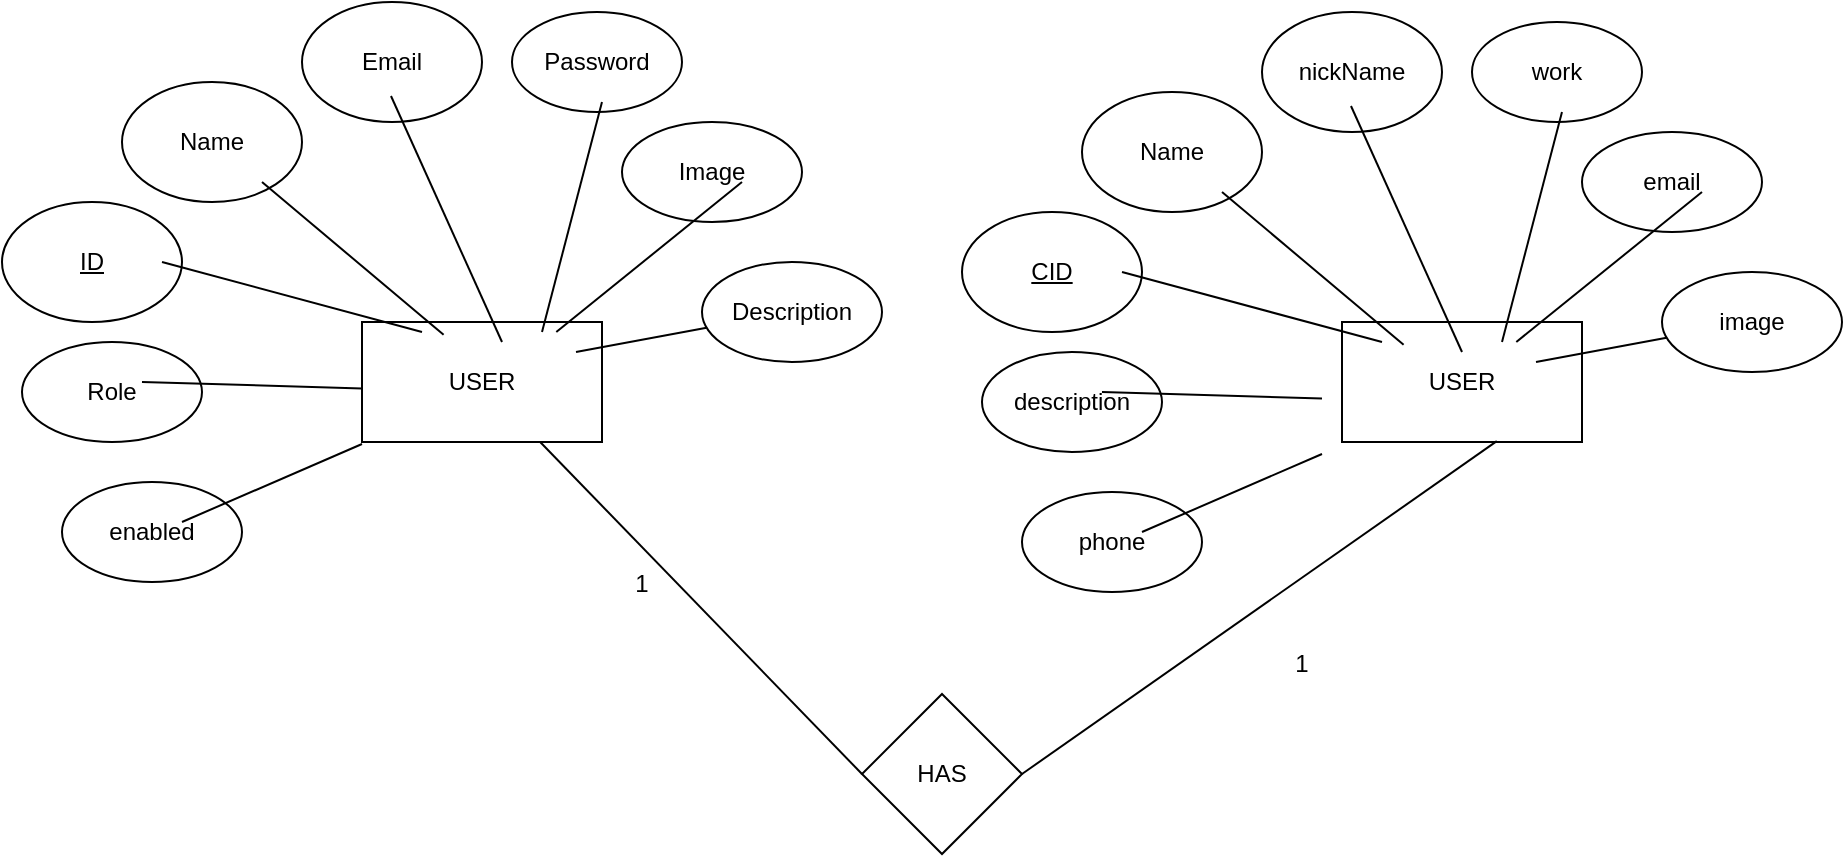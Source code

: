 <mxfile version="24.4.0" type="device">
  <diagram name="Page-1" id="HRYeZZNiMnqY3GU1EIhf">
    <mxGraphModel dx="1502" dy="564" grid="1" gridSize="10" guides="1" tooltips="1" connect="1" arrows="1" fold="1" page="1" pageScale="1" pageWidth="850" pageHeight="1100" math="0" shadow="0">
      <root>
        <mxCell id="0" />
        <mxCell id="1" parent="0" />
        <mxCell id="wEswStgh9E6GAKq3daX0-1" value="USER" style="rounded=0;whiteSpace=wrap;html=1;" vertex="1" parent="1">
          <mxGeometry x="190" y="264" width="120" height="60" as="geometry" />
        </mxCell>
        <mxCell id="wEswStgh9E6GAKq3daX0-4" value="Name" style="ellipse;whiteSpace=wrap;html=1;" vertex="1" parent="1">
          <mxGeometry x="70" y="144" width="90" height="60" as="geometry" />
        </mxCell>
        <mxCell id="wEswStgh9E6GAKq3daX0-5" value="&lt;u&gt;ID&lt;/u&gt;" style="ellipse;whiteSpace=wrap;html=1;" vertex="1" parent="1">
          <mxGeometry x="10" y="204" width="90" height="60" as="geometry" />
        </mxCell>
        <mxCell id="wEswStgh9E6GAKq3daX0-6" value="Email" style="ellipse;whiteSpace=wrap;html=1;" vertex="1" parent="1">
          <mxGeometry x="160" y="104" width="90" height="60" as="geometry" />
        </mxCell>
        <mxCell id="wEswStgh9E6GAKq3daX0-7" value="Role" style="ellipse;whiteSpace=wrap;html=1;" vertex="1" parent="1">
          <mxGeometry x="20" y="274" width="90" height="50" as="geometry" />
        </mxCell>
        <mxCell id="wEswStgh9E6GAKq3daX0-8" value="Password" style="ellipse;whiteSpace=wrap;html=1;" vertex="1" parent="1">
          <mxGeometry x="265" y="109" width="85" height="50" as="geometry" />
        </mxCell>
        <mxCell id="wEswStgh9E6GAKq3daX0-9" value="Image" style="ellipse;whiteSpace=wrap;html=1;" vertex="1" parent="1">
          <mxGeometry x="320" y="164" width="90" height="50" as="geometry" />
        </mxCell>
        <mxCell id="wEswStgh9E6GAKq3daX0-10" value="Description" style="ellipse;whiteSpace=wrap;html=1;" vertex="1" parent="1">
          <mxGeometry x="360" y="234" width="90" height="50" as="geometry" />
        </mxCell>
        <mxCell id="wEswStgh9E6GAKq3daX0-11" value="enabled" style="ellipse;whiteSpace=wrap;html=1;" vertex="1" parent="1">
          <mxGeometry x="40" y="344" width="90" height="50" as="geometry" />
        </mxCell>
        <mxCell id="wEswStgh9E6GAKq3daX0-12" value="" style="endArrow=none;html=1;rounded=0;exitX=0.34;exitY=0.023;exitDx=0;exitDy=0;exitPerimeter=0;" edge="1" parent="1">
          <mxGeometry width="50" height="50" relative="1" as="geometry">
            <mxPoint x="230.8" y="270.38" as="sourcePoint" />
            <mxPoint x="140" y="194" as="targetPoint" />
            <Array as="points">
              <mxPoint x="140" y="194" />
            </Array>
          </mxGeometry>
        </mxCell>
        <mxCell id="wEswStgh9E6GAKq3daX0-20" value="" style="endArrow=none;html=1;rounded=0;entryX=0.25;entryY=0;entryDx=0;entryDy=0;" edge="1" parent="1">
          <mxGeometry width="50" height="50" relative="1" as="geometry">
            <mxPoint x="90" y="234" as="sourcePoint" />
            <mxPoint x="220" y="269" as="targetPoint" />
            <Array as="points">
              <mxPoint x="90" y="234" />
            </Array>
          </mxGeometry>
        </mxCell>
        <mxCell id="wEswStgh9E6GAKq3daX0-22" value="" style="endArrow=none;html=1;rounded=0;" edge="1" parent="1">
          <mxGeometry width="50" height="50" relative="1" as="geometry">
            <mxPoint x="260" y="274" as="sourcePoint" />
            <mxPoint x="204.5" y="151" as="targetPoint" />
            <Array as="points">
              <mxPoint x="260" y="274" />
              <mxPoint x="204.5" y="151" />
            </Array>
          </mxGeometry>
        </mxCell>
        <mxCell id="wEswStgh9E6GAKq3daX0-24" value="" style="endArrow=none;html=1;rounded=0;" edge="1" parent="1">
          <mxGeometry width="50" height="50" relative="1" as="geometry">
            <mxPoint x="287.143" y="269" as="sourcePoint" />
            <mxPoint x="380" y="194" as="targetPoint" />
          </mxGeometry>
        </mxCell>
        <mxCell id="wEswStgh9E6GAKq3daX0-25" value="" style="endArrow=none;html=1;rounded=0;exitX=0.75;exitY=0;exitDx=0;exitDy=0;" edge="1" parent="1">
          <mxGeometry width="50" height="50" relative="1" as="geometry">
            <mxPoint x="280" y="269" as="sourcePoint" />
            <mxPoint x="310" y="154" as="targetPoint" />
          </mxGeometry>
        </mxCell>
        <mxCell id="wEswStgh9E6GAKq3daX0-26" value="" style="endArrow=none;html=1;rounded=0;" edge="1" parent="1">
          <mxGeometry width="50" height="50" relative="1" as="geometry">
            <mxPoint x="190" y="297.235" as="sourcePoint" />
            <mxPoint x="80" y="294" as="targetPoint" />
            <Array as="points">
              <mxPoint x="80" y="294" />
            </Array>
          </mxGeometry>
        </mxCell>
        <mxCell id="wEswStgh9E6GAKq3daX0-27" value="" style="endArrow=none;html=1;rounded=0;" edge="1" parent="1">
          <mxGeometry width="50" height="50" relative="1" as="geometry">
            <mxPoint x="190" y="325" as="sourcePoint" />
            <mxPoint x="100" y="364" as="targetPoint" />
            <Array as="points">
              <mxPoint x="100" y="364" />
            </Array>
          </mxGeometry>
        </mxCell>
        <mxCell id="wEswStgh9E6GAKq3daX0-39" value="" style="endArrow=none;html=1;rounded=0;" edge="1" parent="1" target="wEswStgh9E6GAKq3daX0-10">
          <mxGeometry width="50" height="50" relative="1" as="geometry">
            <mxPoint x="297" y="279" as="sourcePoint" />
            <mxPoint x="390" y="204" as="targetPoint" />
          </mxGeometry>
        </mxCell>
        <mxCell id="wEswStgh9E6GAKq3daX0-40" value="USER" style="rounded=0;whiteSpace=wrap;html=1;" vertex="1" parent="1">
          <mxGeometry x="680" y="264" width="120" height="60" as="geometry" />
        </mxCell>
        <mxCell id="wEswStgh9E6GAKq3daX0-41" value="Name" style="ellipse;whiteSpace=wrap;html=1;" vertex="1" parent="1">
          <mxGeometry x="550" y="149" width="90" height="60" as="geometry" />
        </mxCell>
        <mxCell id="wEswStgh9E6GAKq3daX0-42" value="&lt;u&gt;CID&lt;/u&gt;" style="ellipse;whiteSpace=wrap;html=1;" vertex="1" parent="1">
          <mxGeometry x="490" y="209" width="90" height="60" as="geometry" />
        </mxCell>
        <mxCell id="wEswStgh9E6GAKq3daX0-43" value="nickName" style="ellipse;whiteSpace=wrap;html=1;" vertex="1" parent="1">
          <mxGeometry x="640" y="109" width="90" height="60" as="geometry" />
        </mxCell>
        <mxCell id="wEswStgh9E6GAKq3daX0-44" value="description" style="ellipse;whiteSpace=wrap;html=1;" vertex="1" parent="1">
          <mxGeometry x="500" y="279" width="90" height="50" as="geometry" />
        </mxCell>
        <mxCell id="wEswStgh9E6GAKq3daX0-45" value="work" style="ellipse;whiteSpace=wrap;html=1;" vertex="1" parent="1">
          <mxGeometry x="745" y="114" width="85" height="50" as="geometry" />
        </mxCell>
        <mxCell id="wEswStgh9E6GAKq3daX0-46" value="email" style="ellipse;whiteSpace=wrap;html=1;" vertex="1" parent="1">
          <mxGeometry x="800" y="169" width="90" height="50" as="geometry" />
        </mxCell>
        <mxCell id="wEswStgh9E6GAKq3daX0-47" value="image" style="ellipse;whiteSpace=wrap;html=1;" vertex="1" parent="1">
          <mxGeometry x="840" y="239" width="90" height="50" as="geometry" />
        </mxCell>
        <mxCell id="wEswStgh9E6GAKq3daX0-48" value="phone" style="ellipse;whiteSpace=wrap;html=1;" vertex="1" parent="1">
          <mxGeometry x="520" y="349" width="90" height="50" as="geometry" />
        </mxCell>
        <mxCell id="wEswStgh9E6GAKq3daX0-49" value="" style="endArrow=none;html=1;rounded=0;exitX=0.34;exitY=0.023;exitDx=0;exitDy=0;exitPerimeter=0;" edge="1" parent="1">
          <mxGeometry width="50" height="50" relative="1" as="geometry">
            <mxPoint x="710.8" y="275.38" as="sourcePoint" />
            <mxPoint x="620" y="199" as="targetPoint" />
            <Array as="points">
              <mxPoint x="620" y="199" />
            </Array>
          </mxGeometry>
        </mxCell>
        <mxCell id="wEswStgh9E6GAKq3daX0-50" value="" style="endArrow=none;html=1;rounded=0;entryX=0.25;entryY=0;entryDx=0;entryDy=0;" edge="1" parent="1">
          <mxGeometry width="50" height="50" relative="1" as="geometry">
            <mxPoint x="570" y="239" as="sourcePoint" />
            <mxPoint x="700" y="274" as="targetPoint" />
            <Array as="points">
              <mxPoint x="570" y="239" />
            </Array>
          </mxGeometry>
        </mxCell>
        <mxCell id="wEswStgh9E6GAKq3daX0-51" value="" style="endArrow=none;html=1;rounded=0;" edge="1" parent="1">
          <mxGeometry width="50" height="50" relative="1" as="geometry">
            <mxPoint x="740" y="279" as="sourcePoint" />
            <mxPoint x="684.5" y="156" as="targetPoint" />
            <Array as="points">
              <mxPoint x="740" y="279" />
              <mxPoint x="684.5" y="156" />
            </Array>
          </mxGeometry>
        </mxCell>
        <mxCell id="wEswStgh9E6GAKq3daX0-52" value="" style="endArrow=none;html=1;rounded=0;" edge="1" parent="1">
          <mxGeometry width="50" height="50" relative="1" as="geometry">
            <mxPoint x="767.143" y="274" as="sourcePoint" />
            <mxPoint x="860" y="199" as="targetPoint" />
          </mxGeometry>
        </mxCell>
        <mxCell id="wEswStgh9E6GAKq3daX0-53" value="" style="endArrow=none;html=1;rounded=0;exitX=0.75;exitY=0;exitDx=0;exitDy=0;" edge="1" parent="1">
          <mxGeometry width="50" height="50" relative="1" as="geometry">
            <mxPoint x="760" y="274" as="sourcePoint" />
            <mxPoint x="790" y="159" as="targetPoint" />
          </mxGeometry>
        </mxCell>
        <mxCell id="wEswStgh9E6GAKq3daX0-54" value="" style="endArrow=none;html=1;rounded=0;" edge="1" parent="1">
          <mxGeometry width="50" height="50" relative="1" as="geometry">
            <mxPoint x="670" y="302.235" as="sourcePoint" />
            <mxPoint x="560" y="299" as="targetPoint" />
            <Array as="points">
              <mxPoint x="560" y="299" />
            </Array>
          </mxGeometry>
        </mxCell>
        <mxCell id="wEswStgh9E6GAKq3daX0-55" value="" style="endArrow=none;html=1;rounded=0;" edge="1" parent="1">
          <mxGeometry width="50" height="50" relative="1" as="geometry">
            <mxPoint x="670" y="330" as="sourcePoint" />
            <mxPoint x="580" y="369" as="targetPoint" />
            <Array as="points">
              <mxPoint x="580" y="369" />
            </Array>
          </mxGeometry>
        </mxCell>
        <mxCell id="wEswStgh9E6GAKq3daX0-56" value="" style="endArrow=none;html=1;rounded=0;" edge="1" parent="1" target="wEswStgh9E6GAKq3daX0-47">
          <mxGeometry width="50" height="50" relative="1" as="geometry">
            <mxPoint x="777" y="284" as="sourcePoint" />
            <mxPoint x="870" y="209" as="targetPoint" />
          </mxGeometry>
        </mxCell>
        <mxCell id="wEswStgh9E6GAKq3daX0-57" value="HAS" style="rhombus;whiteSpace=wrap;html=1;" vertex="1" parent="1">
          <mxGeometry x="440" y="450" width="80" height="80" as="geometry" />
        </mxCell>
        <mxCell id="wEswStgh9E6GAKq3daX0-58" value="" style="endArrow=none;html=1;rounded=0;exitX=0;exitY=0.5;exitDx=0;exitDy=0;" edge="1" parent="1" source="wEswStgh9E6GAKq3daX0-57" target="wEswStgh9E6GAKq3daX0-1">
          <mxGeometry width="50" height="50" relative="1" as="geometry">
            <mxPoint x="265" y="420" as="sourcePoint" />
            <mxPoint x="315" y="370" as="targetPoint" />
          </mxGeometry>
        </mxCell>
        <mxCell id="wEswStgh9E6GAKq3daX0-76" value="" style="endArrow=none;html=1;rounded=0;exitX=0.645;exitY=0.993;exitDx=0;exitDy=0;exitPerimeter=0;entryX=1;entryY=0.5;entryDx=0;entryDy=0;" edge="1" parent="1" source="wEswStgh9E6GAKq3daX0-40" target="wEswStgh9E6GAKq3daX0-57">
          <mxGeometry width="50" height="50" relative="1" as="geometry">
            <mxPoint x="730" y="390" as="sourcePoint" />
            <mxPoint x="425" y="430" as="targetPoint" />
          </mxGeometry>
        </mxCell>
        <mxCell id="wEswStgh9E6GAKq3daX0-77" value="1" style="text;html=1;align=center;verticalAlign=middle;whiteSpace=wrap;rounded=0;" vertex="1" parent="1">
          <mxGeometry x="300" y="380" width="60" height="30" as="geometry" />
        </mxCell>
        <mxCell id="wEswStgh9E6GAKq3daX0-78" value="1" style="text;html=1;align=center;verticalAlign=middle;whiteSpace=wrap;rounded=0;" vertex="1" parent="1">
          <mxGeometry x="630" y="420" width="60" height="30" as="geometry" />
        </mxCell>
      </root>
    </mxGraphModel>
  </diagram>
</mxfile>
